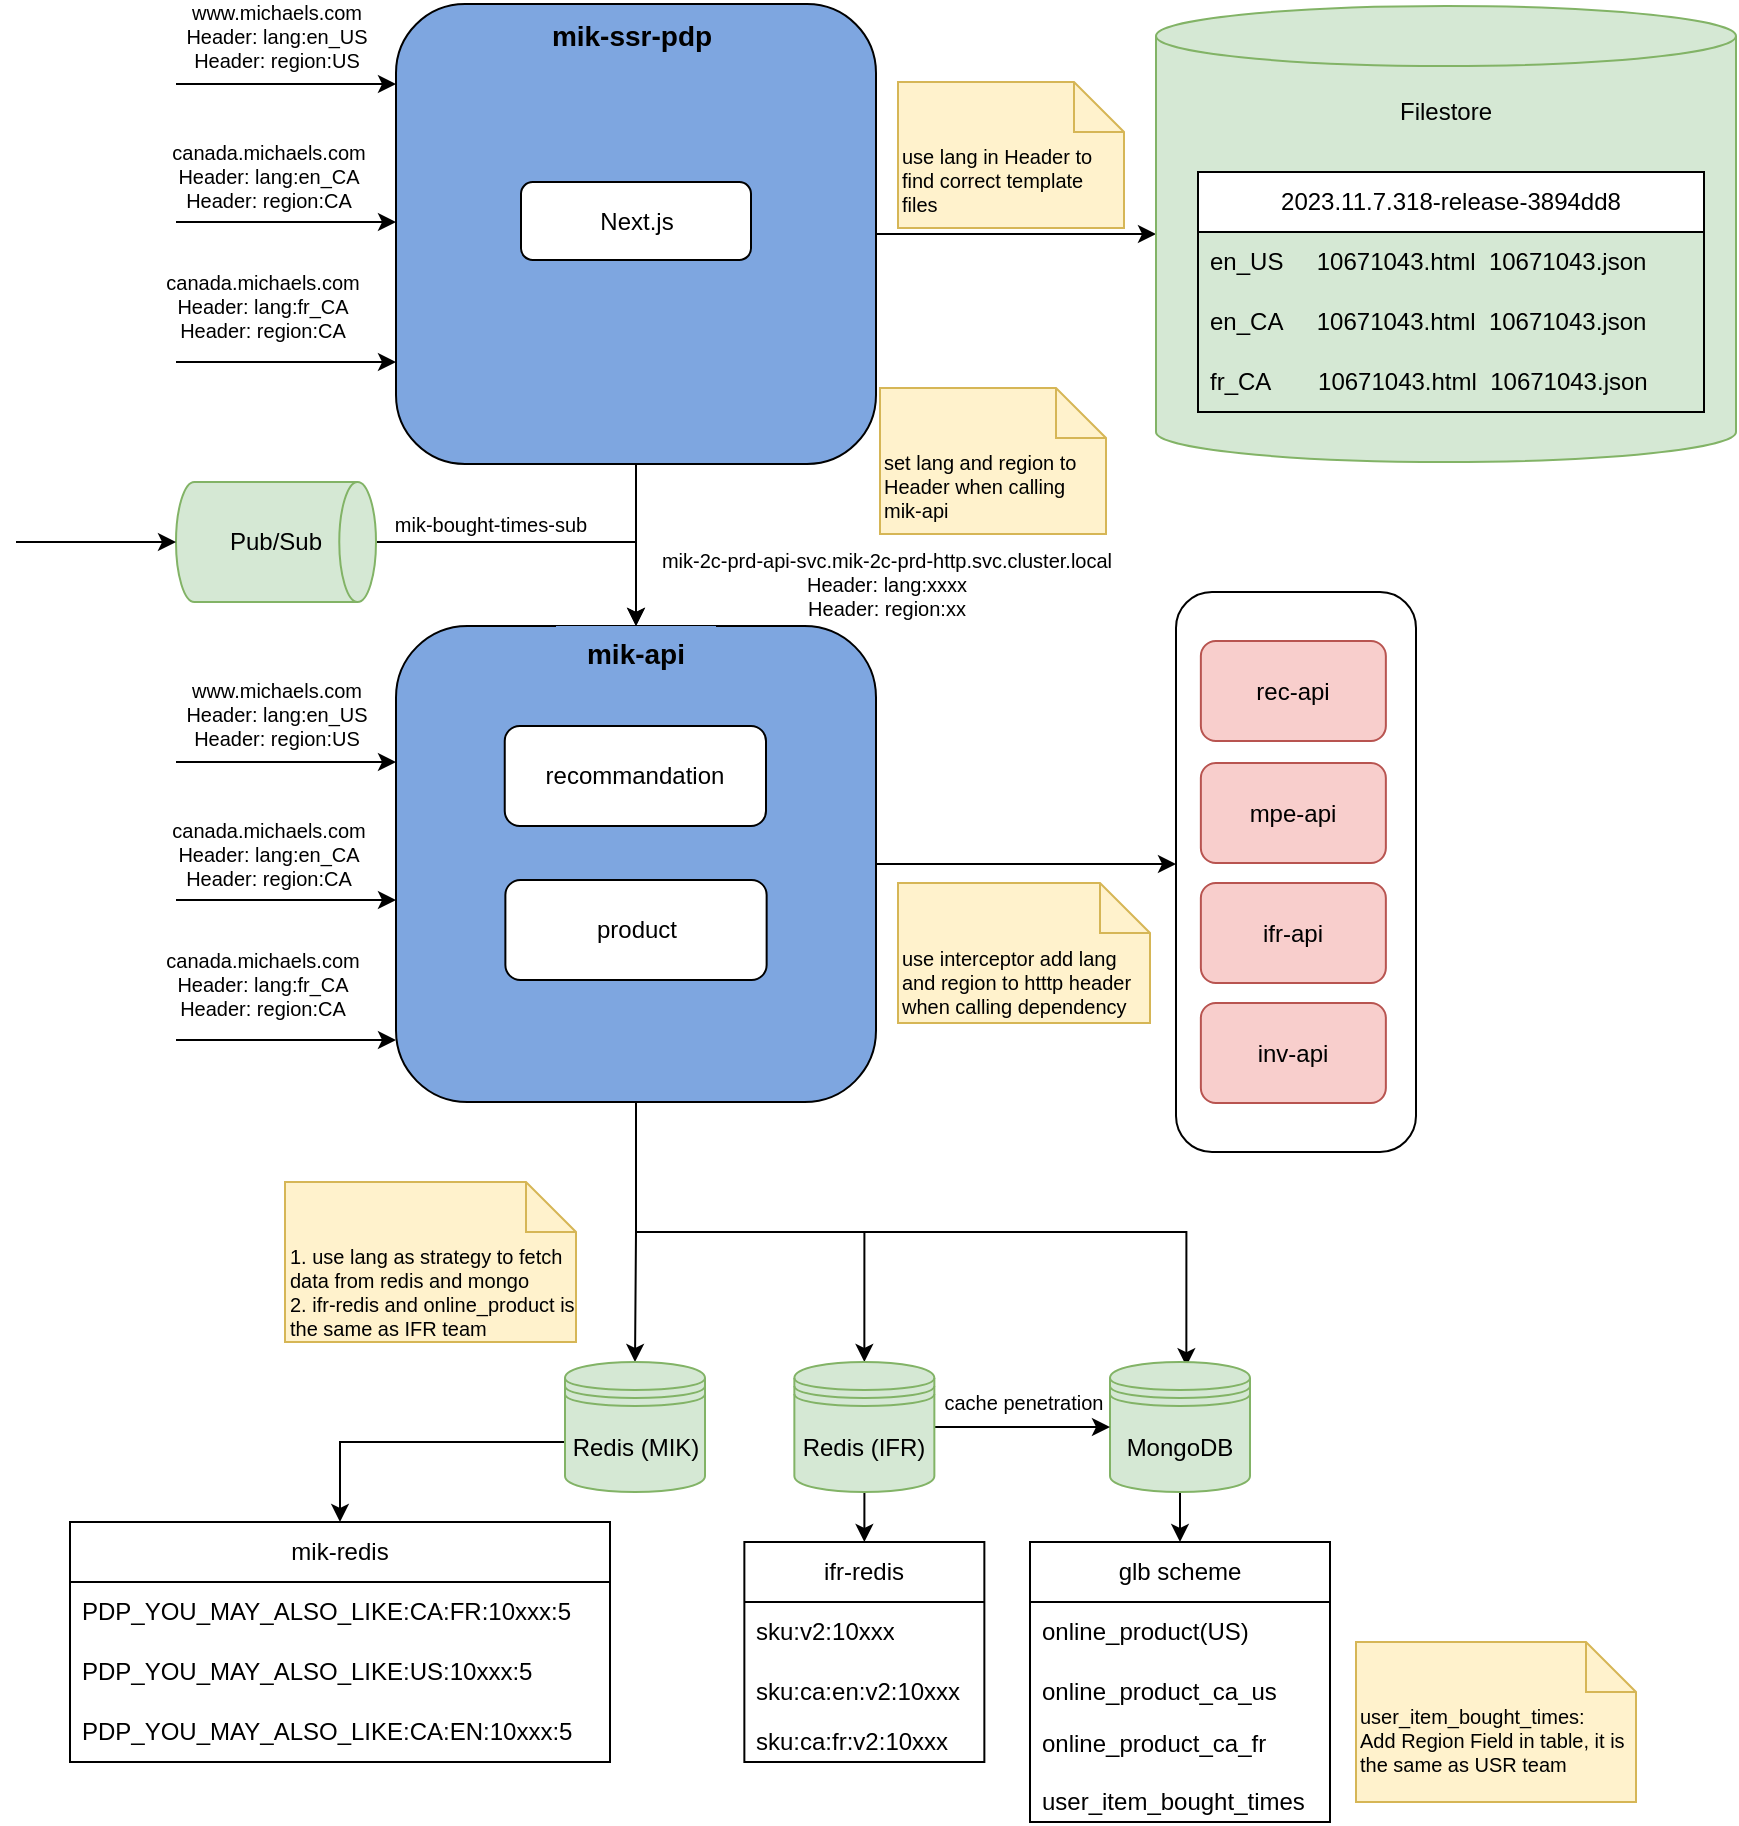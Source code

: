 <mxfile version="22.1.3" type="github">
  <diagram name="Page-1" id="QR13LYVDM_UBqeWPz9cc">
    <mxGraphModel dx="1761" dy="508" grid="1" gridSize="10" guides="1" tooltips="1" connect="1" arrows="1" fold="1" page="1" pageScale="1" pageWidth="827" pageHeight="1169" math="0" shadow="0">
      <root>
        <mxCell id="0" />
        <mxCell id="1" parent="0" />
        <mxCell id="PL2FB5nJ2DbedrhWA2Is-32" value="&lt;h1 style=&quot;text-align: justify;&quot;&gt;&lt;br&gt;&lt;/h1&gt;" style="rounded=1;whiteSpace=wrap;html=1;shadow=0;glass=0;sketch=0;fillStyle=auto;fontSize=10;strokeWidth=1;align=center;" vertex="1" parent="1">
          <mxGeometry x="540" y="305" width="120" height="280" as="geometry" />
        </mxCell>
        <mxCell id="PL2FB5nJ2DbedrhWA2Is-31" style="edgeStyle=orthogonalEdgeStyle;rounded=0;orthogonalLoop=1;jettySize=auto;html=1;" edge="1" parent="1" source="q5pfX6Huioxld37214II-1">
          <mxGeometry relative="1" as="geometry">
            <mxPoint x="540" y="441" as="targetPoint" />
          </mxGeometry>
        </mxCell>
        <mxCell id="PL2FB5nJ2DbedrhWA2Is-35" style="edgeStyle=orthogonalEdgeStyle;rounded=0;orthogonalLoop=1;jettySize=auto;html=1;entryX=0.5;entryY=0;entryDx=0;entryDy=0;" edge="1" parent="1" source="q5pfX6Huioxld37214II-1" target="q5pfX6Huioxld37214II-12">
          <mxGeometry relative="1" as="geometry" />
        </mxCell>
        <mxCell id="PL2FB5nJ2DbedrhWA2Is-37" style="edgeStyle=orthogonalEdgeStyle;rounded=0;orthogonalLoop=1;jettySize=auto;html=1;entryX=0.5;entryY=0;entryDx=0;entryDy=0;" edge="1" parent="1" source="q5pfX6Huioxld37214II-1" target="q5pfX6Huioxld37214II-10">
          <mxGeometry relative="1" as="geometry" />
        </mxCell>
        <mxCell id="PL2FB5nJ2DbedrhWA2Is-52" style="edgeStyle=orthogonalEdgeStyle;rounded=0;orthogonalLoop=1;jettySize=auto;html=1;entryX=0.951;entryY=0.202;entryDx=0;entryDy=0;entryPerimeter=0;" edge="1" parent="1" source="q5pfX6Huioxld37214II-1" target="PL2FB5nJ2DbedrhWA2Is-43">
          <mxGeometry relative="1" as="geometry" />
        </mxCell>
        <mxCell id="q5pfX6Huioxld37214II-1" value="&lt;h1 style=&quot;text-align: justify;&quot;&gt;&lt;br&gt;&lt;/h1&gt;" style="rounded=1;whiteSpace=wrap;html=1;shadow=0;glass=0;sketch=0;fillStyle=auto;fontSize=10;strokeWidth=1;fillColor=#7EA6E0;align=center;" parent="1" vertex="1">
          <mxGeometry x="150" y="322" width="240" height="238" as="geometry" />
        </mxCell>
        <mxCell id="q5pfX6Huioxld37214II-76" style="edgeStyle=orthogonalEdgeStyle;rounded=0;orthogonalLoop=1;jettySize=auto;html=1;entryX=0.5;entryY=0;entryDx=0;entryDy=0;" parent="1" source="q5pfX6Huioxld37214II-2" target="q5pfX6Huioxld37214II-71" edge="1">
          <mxGeometry relative="1" as="geometry" />
        </mxCell>
        <mxCell id="q5pfX6Huioxld37214II-2" value="&lt;font style=&quot;font-size: 12px;&quot;&gt;MongoDB&lt;/font&gt;" style="shape=datastore;whiteSpace=wrap;html=1;fillStyle=auto;fontSize=10;strokeWidth=1;fillColor=#d5e8d4;strokeColor=#82b366;" parent="1" vertex="1">
          <mxGeometry x="507" y="690" width="70" height="65" as="geometry" />
        </mxCell>
        <mxCell id="q5pfX6Huioxld37214II-3" value="&lt;b&gt;&lt;font style=&quot;font-size: 14px;&quot;&gt;mik-api&lt;/font&gt;&lt;/b&gt;" style="rounded=0;whiteSpace=wrap;html=1;shadow=0;glass=0;sketch=0;fillStyle=auto;fontSize=10;strokeWidth=1;fillColor=#7EA6E0;strokeColor=none;" parent="1" vertex="1">
          <mxGeometry x="230" y="322" width="80" height="28" as="geometry" />
        </mxCell>
        <mxCell id="PL2FB5nJ2DbedrhWA2Is-10" style="edgeStyle=orthogonalEdgeStyle;rounded=0;orthogonalLoop=1;jettySize=auto;html=1;" edge="1" parent="1" source="q5pfX6Huioxld37214II-7" target="q5pfX6Huioxld37214II-1">
          <mxGeometry relative="1" as="geometry" />
        </mxCell>
        <mxCell id="PL2FB5nJ2DbedrhWA2Is-16" style="edgeStyle=orthogonalEdgeStyle;rounded=0;orthogonalLoop=1;jettySize=auto;html=1;" edge="1" parent="1" source="q5pfX6Huioxld37214II-7" target="q5pfX6Huioxld37214II-9">
          <mxGeometry relative="1" as="geometry" />
        </mxCell>
        <mxCell id="q5pfX6Huioxld37214II-7" value="&lt;h1 style=&quot;text-align: justify;&quot;&gt;&lt;br&gt;&lt;/h1&gt;" style="rounded=1;whiteSpace=wrap;html=1;shadow=0;glass=0;sketch=0;fillStyle=auto;fontSize=10;strokeWidth=1;fillColor=#7EA6E0;align=center;" parent="1" vertex="1">
          <mxGeometry x="150" y="11" width="240" height="230" as="geometry" />
        </mxCell>
        <mxCell id="q5pfX6Huioxld37214II-8" value="&lt;b style=&quot;&quot;&gt;&lt;font style=&quot;font-size: 14px;&quot;&gt;mik-ssr-pdp&lt;/font&gt;&lt;/b&gt;" style="rounded=0;whiteSpace=wrap;html=1;shadow=0;glass=0;sketch=0;fillStyle=auto;fontSize=10;strokeWidth=1;fillColor=#7EA6E0;strokeColor=none;" parent="1" vertex="1">
          <mxGeometry x="217.5" y="17" width="100" height="20" as="geometry" />
        </mxCell>
        <mxCell id="q5pfX6Huioxld37214II-9" value="&amp;nbsp;" style="shape=cylinder3;whiteSpace=wrap;html=1;boundedLbl=1;backgroundOutline=1;size=15;shadow=0;glass=0;sketch=0;fillStyle=auto;fontSize=12;strokeWidth=1;fillColor=#d5e8d4;strokeColor=#82b366;" parent="1" vertex="1">
          <mxGeometry x="530" y="12" width="290" height="228" as="geometry" />
        </mxCell>
        <mxCell id="q5pfX6Huioxld37214II-81" style="edgeStyle=orthogonalEdgeStyle;rounded=0;orthogonalLoop=1;jettySize=auto;html=1;entryX=0.5;entryY=0;entryDx=0;entryDy=0;" parent="1" source="q5pfX6Huioxld37214II-10" target="q5pfX6Huioxld37214II-77" edge="1">
          <mxGeometry relative="1" as="geometry" />
        </mxCell>
        <mxCell id="PL2FB5nJ2DbedrhWA2Is-42" value="" style="edgeStyle=orthogonalEdgeStyle;rounded=0;orthogonalLoop=1;jettySize=auto;html=1;" edge="1" parent="1" source="q5pfX6Huioxld37214II-10" target="q5pfX6Huioxld37214II-2">
          <mxGeometry relative="1" as="geometry" />
        </mxCell>
        <mxCell id="q5pfX6Huioxld37214II-10" value="&lt;font style=&quot;font-size: 12px;&quot;&gt;Redis (IFR)&lt;/font&gt;" style="shape=datastore;whiteSpace=wrap;html=1;fillStyle=auto;fontSize=10;strokeWidth=1;fillColor=#d5e8d4;strokeColor=#82b366;" parent="1" vertex="1">
          <mxGeometry x="349.18" y="690" width="70" height="65" as="geometry" />
        </mxCell>
        <mxCell id="PL2FB5nJ2DbedrhWA2Is-45" style="edgeStyle=orthogonalEdgeStyle;rounded=0;orthogonalLoop=1;jettySize=auto;html=1;entryX=0.5;entryY=0;entryDx=0;entryDy=0;" edge="1" parent="1" source="q5pfX6Huioxld37214II-11" target="q5pfX6Huioxld37214II-3">
          <mxGeometry relative="1" as="geometry" />
        </mxCell>
        <mxCell id="q5pfX6Huioxld37214II-11" value="&lt;font style=&quot;font-size: 12px;&quot;&gt;Pub/Sub&lt;/font&gt;" style="strokeWidth=1;html=1;shape=mxgraph.flowchart.direct_data;whiteSpace=wrap;fillColor=#d5e8d4;strokeColor=#82b366;" parent="1" vertex="1">
          <mxGeometry x="40" y="250" width="100" height="60" as="geometry" />
        </mxCell>
        <mxCell id="PL2FB5nJ2DbedrhWA2Is-38" style="edgeStyle=orthogonalEdgeStyle;rounded=0;orthogonalLoop=1;jettySize=auto;html=1;entryX=0.5;entryY=0;entryDx=0;entryDy=0;" edge="1" parent="1" source="q5pfX6Huioxld37214II-12" target="q5pfX6Huioxld37214II-83">
          <mxGeometry relative="1" as="geometry">
            <mxPoint x="114.5" y="760" as="targetPoint" />
            <Array as="points">
              <mxPoint x="122.5" y="730" />
            </Array>
          </mxGeometry>
        </mxCell>
        <mxCell id="q5pfX6Huioxld37214II-12" value="&lt;font style=&quot;font-size: 12px;&quot;&gt;Redis (MIK)&lt;/font&gt;" style="shape=datastore;whiteSpace=wrap;html=1;fillStyle=auto;fontSize=10;strokeWidth=1;fillColor=#d5e8d4;strokeColor=#82b366;" parent="1" vertex="1">
          <mxGeometry x="234.5" y="690" width="70" height="65" as="geometry" />
        </mxCell>
        <mxCell id="q5pfX6Huioxld37214II-22" value="product" style="rounded=1;whiteSpace=wrap;html=1;fillStyle=auto;fillColor=#FFFFFF;strokeWidth=1;aspect=fixed;" parent="1" vertex="1">
          <mxGeometry x="204.69" y="449" width="130.63" height="50" as="geometry" />
        </mxCell>
        <mxCell id="q5pfX6Huioxld37214II-23" value="inv-api" style="rounded=1;whiteSpace=wrap;html=1;fillStyle=auto;fillColor=#f8cecc;strokeWidth=1;strokeColor=#b85450;" parent="1" vertex="1">
          <mxGeometry x="552.43" y="510.5" width="92.5" height="50" as="geometry" />
        </mxCell>
        <mxCell id="q5pfX6Huioxld37214II-24" value="ifr-api" style="rounded=1;whiteSpace=wrap;html=1;fillStyle=auto;fillColor=#f8cecc;strokeWidth=1;strokeColor=#b85450;" parent="1" vertex="1">
          <mxGeometry x="552.43" y="450.5" width="92.5" height="50" as="geometry" />
        </mxCell>
        <mxCell id="q5pfX6Huioxld37214II-25" value="rec-api" style="rounded=1;whiteSpace=wrap;html=1;fillStyle=auto;fillColor=#f8cecc;strokeWidth=1;strokeColor=#b85450;" parent="1" vertex="1">
          <mxGeometry x="552.43" y="329.5" width="92.5" height="50" as="geometry" />
        </mxCell>
        <mxCell id="q5pfX6Huioxld37214II-26" value="mpe-api" style="rounded=1;whiteSpace=wrap;html=1;fillStyle=auto;fillColor=#f8cecc;strokeWidth=1;strokeColor=#b85450;" parent="1" vertex="1">
          <mxGeometry x="552.43" y="390.5" width="92.5" height="50" as="geometry" />
        </mxCell>
        <mxCell id="q5pfX6Huioxld37214II-32" value="Next.js" style="rounded=1;whiteSpace=wrap;html=1;fillStyle=auto;fillColor=#FFFFFF;strokeWidth=1;" parent="1" vertex="1">
          <mxGeometry x="212.5" y="100" width="115" height="39" as="geometry" />
        </mxCell>
        <mxCell id="q5pfX6Huioxld37214II-52" value="mik-bought-times-sub" style="edgeLabel;html=1;align=center;verticalAlign=middle;resizable=0;points=[];fontSize=10;" parent="1" connectable="0" vertex="1">
          <mxGeometry x="160" y="260" as="geometry">
            <mxPoint x="37" y="11" as="offset" />
          </mxGeometry>
        </mxCell>
        <mxCell id="q5pfX6Huioxld37214II-63" value="2023.11.7.318-release-3894dd8" style="swimlane;fontStyle=0;childLayout=stackLayout;horizontal=1;startSize=30;horizontalStack=0;resizeParent=1;resizeParentMax=0;resizeLast=0;collapsible=1;marginBottom=0;whiteSpace=wrap;html=1;" parent="1" vertex="1">
          <mxGeometry x="551" y="95" width="253" height="120" as="geometry" />
        </mxCell>
        <mxCell id="q5pfX6Huioxld37214II-64" value="en_US&amp;nbsp;&lt;span style=&quot;&quot;&gt;&lt;span style=&quot;&quot;&gt;&amp;nbsp;&amp;nbsp;&amp;nbsp;&amp;nbsp;&lt;/span&gt;&lt;/span&gt;10671043.html&lt;span style=&quot;&quot;&gt;&lt;span style=&quot;white-space: pre;&quot;&gt;&amp;nbsp;&amp;nbsp;&lt;/span&gt;&lt;/span&gt;10671043.json" style="text;strokeColor=none;fillColor=none;align=left;verticalAlign=middle;spacingLeft=4;spacingRight=4;overflow=hidden;points=[[0,0.5],[1,0.5]];portConstraint=eastwest;rotatable=0;whiteSpace=wrap;html=1;" parent="q5pfX6Huioxld37214II-63" vertex="1">
          <mxGeometry y="30" width="253" height="30" as="geometry" />
        </mxCell>
        <mxCell id="q5pfX6Huioxld37214II-65" value="en_CA&lt;span style=&quot;&quot;&gt;&lt;span style=&quot;white-space: pre;&quot;&gt;&amp;nbsp;&amp;nbsp;&amp;nbsp;&amp;nbsp; &lt;/span&gt;&lt;/span&gt;10671043.html&amp;nbsp; 10671043.json" style="text;strokeColor=none;fillColor=none;align=left;verticalAlign=middle;spacingLeft=4;spacingRight=4;overflow=hidden;points=[[0,0.5],[1,0.5]];portConstraint=eastwest;rotatable=0;whiteSpace=wrap;html=1;" parent="q5pfX6Huioxld37214II-63" vertex="1">
          <mxGeometry y="60" width="253" height="30" as="geometry" />
        </mxCell>
        <mxCell id="q5pfX6Huioxld37214II-66" value="fr_CA&lt;span style=&quot;&quot;&gt;&lt;span style=&quot;white-space: pre;&quot;&gt;&amp;nbsp;&amp;nbsp;&amp;nbsp;&amp;nbsp;   &lt;/span&gt;&lt;/span&gt;10671043.html&amp;nbsp;&amp;nbsp;&lt;span style=&quot;border-color: var(--border-color);&quot;&gt;&lt;/span&gt;10671043.json" style="text;strokeColor=none;fillColor=none;align=left;verticalAlign=middle;spacingLeft=4;spacingRight=4;overflow=hidden;points=[[0,0.5],[1,0.5]];portConstraint=eastwest;rotatable=0;whiteSpace=wrap;html=1;" parent="q5pfX6Huioxld37214II-63" vertex="1">
          <mxGeometry y="90" width="253" height="30" as="geometry" />
        </mxCell>
        <mxCell id="q5pfX6Huioxld37214II-71" value="glb scheme" style="swimlane;fontStyle=0;childLayout=stackLayout;horizontal=1;startSize=30;horizontalStack=0;resizeParent=1;resizeParentMax=0;resizeLast=0;collapsible=1;marginBottom=0;whiteSpace=wrap;html=1;" parent="1" vertex="1">
          <mxGeometry x="467" y="780" width="150" height="140" as="geometry" />
        </mxCell>
        <mxCell id="q5pfX6Huioxld37214II-72" value="online_product(US)" style="text;strokeColor=none;fillColor=none;align=left;verticalAlign=middle;spacingLeft=4;spacingRight=4;overflow=hidden;points=[[0,0.5],[1,0.5]];portConstraint=eastwest;rotatable=0;whiteSpace=wrap;html=1;" parent="q5pfX6Huioxld37214II-71" vertex="1">
          <mxGeometry y="30" width="150" height="30" as="geometry" />
        </mxCell>
        <mxCell id="q5pfX6Huioxld37214II-73" value="online_product_ca_us" style="text;strokeColor=none;fillColor=none;align=left;verticalAlign=middle;spacingLeft=4;spacingRight=4;overflow=hidden;points=[[0,0.5],[1,0.5]];portConstraint=eastwest;rotatable=0;whiteSpace=wrap;html=1;" parent="q5pfX6Huioxld37214II-71" vertex="1">
          <mxGeometry y="60" width="150" height="30" as="geometry" />
        </mxCell>
        <mxCell id="q5pfX6Huioxld37214II-74" value="online_product_ca_fr&lt;br&gt;&lt;br&gt;user_item_bought_times" style="text;strokeColor=none;fillColor=none;align=left;verticalAlign=middle;spacingLeft=4;spacingRight=4;overflow=hidden;points=[[0,0.5],[1,0.5]];portConstraint=eastwest;rotatable=0;whiteSpace=wrap;html=1;" parent="q5pfX6Huioxld37214II-71" vertex="1">
          <mxGeometry y="90" width="150" height="50" as="geometry" />
        </mxCell>
        <mxCell id="q5pfX6Huioxld37214II-77" value="ifr-redis" style="swimlane;fontStyle=0;childLayout=stackLayout;horizontal=1;startSize=30;horizontalStack=0;resizeParent=1;resizeParentMax=0;resizeLast=0;collapsible=1;marginBottom=0;whiteSpace=wrap;html=1;" parent="1" vertex="1">
          <mxGeometry x="324.18" y="780" width="120" height="110" as="geometry" />
        </mxCell>
        <mxCell id="q5pfX6Huioxld37214II-78" value="sku:v2:10xxx" style="text;strokeColor=none;fillColor=none;align=left;verticalAlign=middle;spacingLeft=4;spacingRight=4;overflow=hidden;points=[[0,0.5],[1,0.5]];portConstraint=eastwest;rotatable=0;whiteSpace=wrap;html=1;" parent="q5pfX6Huioxld37214II-77" vertex="1">
          <mxGeometry y="30" width="120" height="30" as="geometry" />
        </mxCell>
        <mxCell id="q5pfX6Huioxld37214II-79" value="sku:ca:en:v2:10xxx" style="text;strokeColor=none;fillColor=none;align=left;verticalAlign=middle;spacingLeft=4;spacingRight=4;overflow=hidden;points=[[0,0.5],[1,0.5]];portConstraint=eastwest;rotatable=0;whiteSpace=wrap;html=1;" parent="q5pfX6Huioxld37214II-77" vertex="1">
          <mxGeometry y="60" width="120" height="30" as="geometry" />
        </mxCell>
        <mxCell id="q5pfX6Huioxld37214II-80" value="sku:ca:fr:v2:10xxx" style="text;strokeColor=none;fillColor=none;align=left;verticalAlign=middle;spacingLeft=4;spacingRight=4;overflow=hidden;points=[[0,0.5],[1,0.5]];portConstraint=eastwest;rotatable=0;whiteSpace=wrap;html=1;" parent="q5pfX6Huioxld37214II-77" vertex="1">
          <mxGeometry y="90" width="120" height="20" as="geometry" />
        </mxCell>
        <mxCell id="q5pfX6Huioxld37214II-83" value="mik-redis" style="swimlane;fontStyle=0;childLayout=stackLayout;horizontal=1;startSize=30;horizontalStack=0;resizeParent=1;resizeParentMax=0;resizeLast=0;collapsible=1;marginBottom=0;whiteSpace=wrap;html=1;" parent="1" vertex="1">
          <mxGeometry x="-13.0" y="770" width="270" height="120" as="geometry" />
        </mxCell>
        <mxCell id="q5pfX6Huioxld37214II-86" value="PDP_YOU_MAY_ALSO_LIKE:CA:FR:10xxx:5" style="text;strokeColor=none;fillColor=none;align=left;verticalAlign=middle;spacingLeft=4;spacingRight=4;overflow=hidden;points=[[0,0.5],[1,0.5]];portConstraint=eastwest;rotatable=0;whiteSpace=wrap;html=1;" parent="q5pfX6Huioxld37214II-83" vertex="1">
          <mxGeometry y="30" width="270" height="30" as="geometry" />
        </mxCell>
        <mxCell id="q5pfX6Huioxld37214II-84" value="PDP_YOU_MAY_ALSO_LIKE:US:10xxx:5" style="text;strokeColor=none;fillColor=none;align=left;verticalAlign=middle;spacingLeft=4;spacingRight=4;overflow=hidden;points=[[0,0.5],[1,0.5]];portConstraint=eastwest;rotatable=0;whiteSpace=wrap;html=1;" parent="q5pfX6Huioxld37214II-83" vertex="1">
          <mxGeometry y="60" width="270" height="30" as="geometry" />
        </mxCell>
        <mxCell id="q5pfX6Huioxld37214II-85" value="PDP_YOU_MAY_ALSO_LIKE:CA:EN:10xxx:5" style="text;strokeColor=none;fillColor=none;align=left;verticalAlign=middle;spacingLeft=4;spacingRight=4;overflow=hidden;points=[[0,0.5],[1,0.5]];portConstraint=eastwest;rotatable=0;whiteSpace=wrap;html=1;" parent="q5pfX6Huioxld37214II-83" vertex="1">
          <mxGeometry y="90" width="270" height="30" as="geometry" />
        </mxCell>
        <mxCell id="PL2FB5nJ2DbedrhWA2Is-4" value="" style="endArrow=classic;html=1;rounded=0;" edge="1" parent="1">
          <mxGeometry width="50" height="50" relative="1" as="geometry">
            <mxPoint x="40" y="51" as="sourcePoint" />
            <mxPoint x="150" y="51" as="targetPoint" />
          </mxGeometry>
        </mxCell>
        <mxCell id="PL2FB5nJ2DbedrhWA2Is-7" value="www.michaels.com&lt;br style=&quot;font-size: 10px;&quot;&gt;Header: lang:en_US&lt;br style=&quot;font-size: 10px;&quot;&gt;Header: region:US" style="edgeLabel;html=1;align=center;verticalAlign=middle;resizable=0;points=[];fontSize=10;" vertex="1" connectable="0" parent="PL2FB5nJ2DbedrhWA2Is-4">
          <mxGeometry x="0.018" y="2" relative="1" as="geometry">
            <mxPoint x="-6" y="-22" as="offset" />
          </mxGeometry>
        </mxCell>
        <mxCell id="PL2FB5nJ2DbedrhWA2Is-5" value="" style="endArrow=classic;html=1;rounded=0;" edge="1" parent="1">
          <mxGeometry width="50" height="50" relative="1" as="geometry">
            <mxPoint x="40" y="120" as="sourcePoint" />
            <mxPoint x="150" y="120" as="targetPoint" />
          </mxGeometry>
        </mxCell>
        <mxCell id="PL2FB5nJ2DbedrhWA2Is-6" value="" style="endArrow=classic;html=1;rounded=0;" edge="1" parent="1">
          <mxGeometry width="50" height="50" relative="1" as="geometry">
            <mxPoint x="40" y="190" as="sourcePoint" />
            <mxPoint x="150" y="190" as="targetPoint" />
          </mxGeometry>
        </mxCell>
        <mxCell id="PL2FB5nJ2DbedrhWA2Is-8" value="canada.michaels.com&lt;br style=&quot;font-size: 10px;&quot;&gt;Header: lang:en_CA&lt;br style=&quot;font-size: 10px;&quot;&gt;Header: region:CA" style="edgeLabel;html=1;align=center;verticalAlign=middle;resizable=0;points=[];fontSize=10;" vertex="1" connectable="0" parent="1">
          <mxGeometry x="90" y="93" as="geometry">
            <mxPoint x="-4" y="4" as="offset" />
          </mxGeometry>
        </mxCell>
        <mxCell id="PL2FB5nJ2DbedrhWA2Is-9" value="canada.michaels.com&lt;br style=&quot;font-size: 10px;&quot;&gt;Header: lang:fr_CA&lt;br style=&quot;font-size: 10px;&quot;&gt;Header: region:CA" style="edgeLabel;html=1;align=center;verticalAlign=middle;resizable=0;points=[];fontSize=10;" vertex="1" connectable="0" parent="1">
          <mxGeometry x="90" y="160" as="geometry">
            <mxPoint x="-7" y="2" as="offset" />
          </mxGeometry>
        </mxCell>
        <mxCell id="PL2FB5nJ2DbedrhWA2Is-11" value="mik-2c-prd-api-svc.mik-2c-prd-http.svc.cluster.local&lt;br style=&quot;font-size: 10px;&quot;&gt;Header: lang:xxxx&lt;br style=&quot;font-size: 10px;&quot;&gt;Header: region:xx" style="edgeLabel;html=1;align=center;verticalAlign=middle;resizable=0;points=[];fontSize=10;" vertex="1" connectable="0" parent="1">
          <mxGeometry x="384.18" y="294" as="geometry">
            <mxPoint x="11" y="7" as="offset" />
          </mxGeometry>
        </mxCell>
        <mxCell id="PL2FB5nJ2DbedrhWA2Is-20" value="Filestore" style="text;html=1;strokeColor=none;fillColor=none;align=center;verticalAlign=middle;whiteSpace=wrap;rounded=0;" vertex="1" parent="1">
          <mxGeometry x="645" y="50" width="60" height="30" as="geometry" />
        </mxCell>
        <mxCell id="PL2FB5nJ2DbedrhWA2Is-22" value="" style="endArrow=classic;html=1;rounded=0;" edge="1" parent="1">
          <mxGeometry width="50" height="50" relative="1" as="geometry">
            <mxPoint x="40" y="390" as="sourcePoint" />
            <mxPoint x="150" y="390" as="targetPoint" />
          </mxGeometry>
        </mxCell>
        <mxCell id="PL2FB5nJ2DbedrhWA2Is-23" value="www.michaels.com&lt;br style=&quot;font-size: 10px;&quot;&gt;Header: lang:en_US&lt;br style=&quot;font-size: 10px;&quot;&gt;Header: region:US" style="edgeLabel;html=1;align=center;verticalAlign=middle;resizable=0;points=[];fontSize=10;" vertex="1" connectable="0" parent="PL2FB5nJ2DbedrhWA2Is-22">
          <mxGeometry x="0.018" y="2" relative="1" as="geometry">
            <mxPoint x="-6" y="-22" as="offset" />
          </mxGeometry>
        </mxCell>
        <mxCell id="PL2FB5nJ2DbedrhWA2Is-24" value="" style="endArrow=classic;html=1;rounded=0;" edge="1" parent="1">
          <mxGeometry width="50" height="50" relative="1" as="geometry">
            <mxPoint x="40" y="459" as="sourcePoint" />
            <mxPoint x="150" y="459" as="targetPoint" />
          </mxGeometry>
        </mxCell>
        <mxCell id="PL2FB5nJ2DbedrhWA2Is-25" value="" style="endArrow=classic;html=1;rounded=0;" edge="1" parent="1">
          <mxGeometry width="50" height="50" relative="1" as="geometry">
            <mxPoint x="40" y="529" as="sourcePoint" />
            <mxPoint x="150" y="529" as="targetPoint" />
          </mxGeometry>
        </mxCell>
        <mxCell id="PL2FB5nJ2DbedrhWA2Is-26" value="canada.michaels.com&lt;br style=&quot;font-size: 10px;&quot;&gt;Header: lang:en_CA&lt;br style=&quot;font-size: 10px;&quot;&gt;Header: region:CA" style="edgeLabel;html=1;align=center;verticalAlign=middle;resizable=0;points=[];fontSize=10;" vertex="1" connectable="0" parent="1">
          <mxGeometry x="90" y="432" as="geometry">
            <mxPoint x="-4" y="4" as="offset" />
          </mxGeometry>
        </mxCell>
        <mxCell id="PL2FB5nJ2DbedrhWA2Is-27" value="canada.michaels.com&lt;br style=&quot;font-size: 10px;&quot;&gt;Header: lang:fr_CA&lt;br style=&quot;font-size: 10px;&quot;&gt;Header: region:CA" style="edgeLabel;html=1;align=center;verticalAlign=middle;resizable=0;points=[];fontSize=10;" vertex="1" connectable="0" parent="1">
          <mxGeometry x="90" y="499" as="geometry">
            <mxPoint x="-7" y="2" as="offset" />
          </mxGeometry>
        </mxCell>
        <mxCell id="PL2FB5nJ2DbedrhWA2Is-29" value="recommandation" style="rounded=1;whiteSpace=wrap;html=1;fillStyle=auto;fillColor=#FFFFFF;strokeWidth=1;aspect=fixed;" vertex="1" parent="1">
          <mxGeometry x="204.37" y="372" width="130.63" height="50" as="geometry" />
        </mxCell>
        <mxCell id="PL2FB5nJ2DbedrhWA2Is-43" value="cache penetration" style="text;html=1;strokeColor=none;fillColor=none;align=center;verticalAlign=middle;whiteSpace=wrap;rounded=0;perimeterSpacing=10;fontSize=10;" vertex="1" parent="1">
          <mxGeometry x="384" y="690" width="160" height="40" as="geometry" />
        </mxCell>
        <mxCell id="PL2FB5nJ2DbedrhWA2Is-51" value="" style="endArrow=classic;html=1;rounded=0;entryX=0;entryY=0.5;entryDx=0;entryDy=0;entryPerimeter=0;" edge="1" parent="1" target="q5pfX6Huioxld37214II-11">
          <mxGeometry width="50" height="50" relative="1" as="geometry">
            <mxPoint x="-30" y="280" as="sourcePoint" />
            <mxPoint x="350" y="320" as="targetPoint" />
            <Array as="points">
              <mxPoint x="-40" y="280" />
            </Array>
          </mxGeometry>
        </mxCell>
        <mxCell id="PL2FB5nJ2DbedrhWA2Is-56" value="&lt;div style=&quot;font-size: 10px;&quot;&gt;user_item_bought_times:&amp;nbsp;&lt;/div&gt;&lt;div style=&quot;font-size: 10px;&quot;&gt;Add Region Field in table, it is the same as USR team&lt;/div&gt;" style="shape=note2;boundedLbl=1;whiteSpace=wrap;html=1;size=25;verticalAlign=top;align=left;fillColor=#fff2cc;strokeColor=#d6b656;fontSize=10;" vertex="1" parent="1">
          <mxGeometry x="630" y="830" width="140" height="80" as="geometry" />
        </mxCell>
        <mxCell id="PL2FB5nJ2DbedrhWA2Is-57" value="&lt;div style=&quot;font-size: 10px;&quot;&gt;1. use lang as strategy to fetch data from redis and mongo&lt;br&gt;&lt;/div&gt;&lt;div style=&quot;font-size: 10px;&quot;&gt;2. ifr-redis and online_product is the same as IFR team&lt;/div&gt;&lt;div style=&quot;font-size: 10px;&quot;&gt;&lt;br&gt;&lt;/div&gt;" style="shape=note2;boundedLbl=1;whiteSpace=wrap;html=1;size=25;verticalAlign=top;align=left;fillColor=#fff2cc;strokeColor=#d6b656;fontSize=10;" vertex="1" parent="1">
          <mxGeometry x="94.5" y="600" width="145.5" height="80" as="geometry" />
        </mxCell>
        <mxCell id="PL2FB5nJ2DbedrhWA2Is-58" value="&lt;div style=&quot;font-size: 10px;&quot;&gt;use interceptor add lang and region to htttp header when calling dependency&amp;nbsp;&lt;br&gt;&lt;/div&gt;" style="shape=note2;boundedLbl=1;whiteSpace=wrap;html=1;size=25;verticalAlign=top;align=left;fillColor=#fff2cc;strokeColor=#d6b656;fontSize=10;" vertex="1" parent="1">
          <mxGeometry x="401" y="450.5" width="126" height="70" as="geometry" />
        </mxCell>
        <mxCell id="PL2FB5nJ2DbedrhWA2Is-59" value="&lt;div style=&quot;font-size: 10px;&quot;&gt;use lang in Header to find correct template files&lt;br&gt;&lt;/div&gt;" style="shape=note2;boundedLbl=1;whiteSpace=wrap;html=1;size=25;verticalAlign=top;align=left;fillColor=#fff2cc;strokeColor=#d6b656;fontSize=10;" vertex="1" parent="1">
          <mxGeometry x="401" y="50" width="113" height="73" as="geometry" />
        </mxCell>
        <mxCell id="PL2FB5nJ2DbedrhWA2Is-60" value="&lt;div style=&quot;font-size: 10px;&quot;&gt;set lang and region to Header when calling mik-api&lt;br&gt;&lt;/div&gt;" style="shape=note2;boundedLbl=1;whiteSpace=wrap;html=1;size=25;verticalAlign=top;align=left;fillColor=#fff2cc;strokeColor=#d6b656;fontSize=10;" vertex="1" parent="1">
          <mxGeometry x="392" y="203" width="113" height="73" as="geometry" />
        </mxCell>
      </root>
    </mxGraphModel>
  </diagram>
</mxfile>
